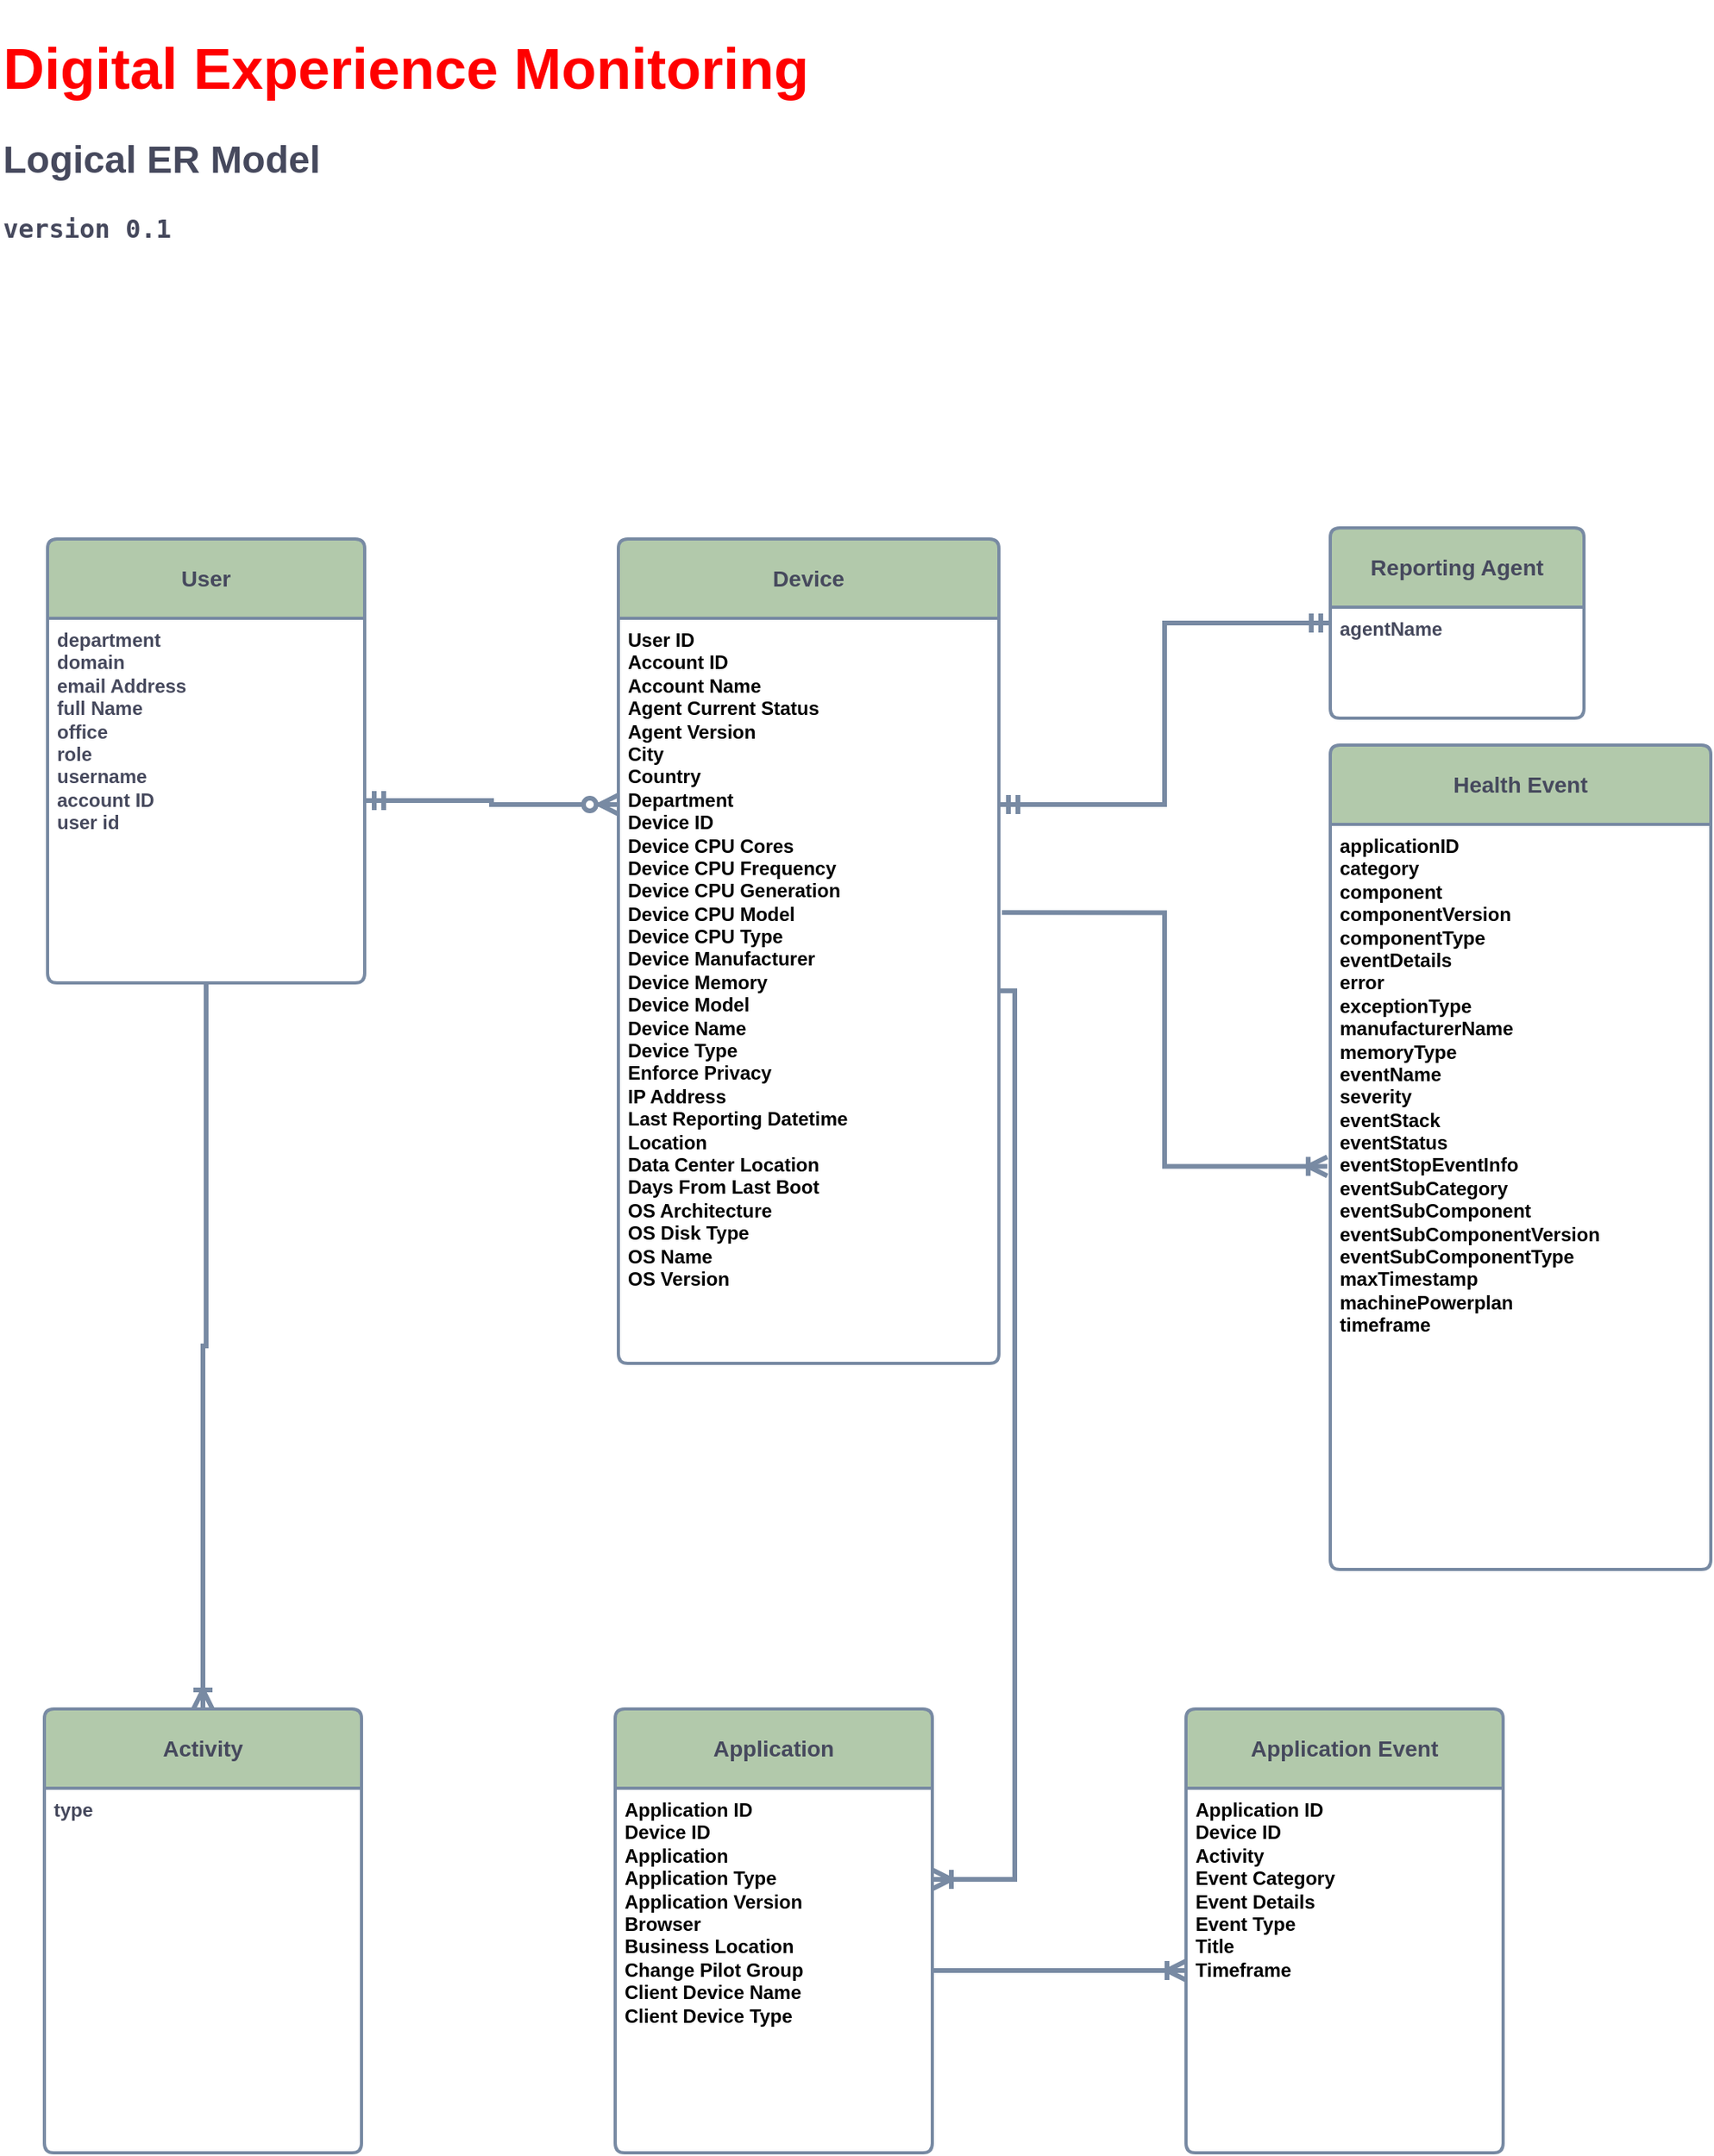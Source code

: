 <mxfile version="21.2.8" type="device">
  <diagram name="DEM" id="HsS902EKPvu6vfFKiaio">
    <mxGraphModel dx="842" dy="868" grid="0" gridSize="10" guides="1" tooltips="1" connect="1" arrows="1" fold="1" page="0" pageScale="1" pageWidth="1100" pageHeight="850" math="0" shadow="0">
      <root>
        <mxCell id="0" />
        <mxCell id="1" parent="0" />
        <mxCell id="1jrLFhtRGIM01oO45hAn-1" value="User" style="swimlane;childLayout=stackLayout;horizontal=1;startSize=50;horizontalStack=0;rounded=1;fontSize=14;fontStyle=1;strokeWidth=2;resizeParent=0;resizeLast=1;shadow=0;dashed=0;align=center;arcSize=4;whiteSpace=wrap;html=1;strokeColor=#788AA3;fontColor=#46495D;fillColor=#B2C9AB;labelBackgroundColor=none;swimlaneLine=1;" parent="1" vertex="1">
          <mxGeometry x="520" y="440" width="200" height="280" as="geometry" />
        </mxCell>
        <mxCell id="1jrLFhtRGIM01oO45hAn-2" value="department&lt;br&gt;domain&lt;br&gt;email Address&lt;br&gt;full Name&amp;nbsp;&lt;br&gt;office&lt;br&gt;role&lt;br&gt;username&lt;br&gt;account ID&lt;br&gt;user id&lt;br&gt;&lt;br&gt;" style="align=left;strokeColor=none;fillColor=none;spacingLeft=4;fontSize=12;verticalAlign=top;resizable=0;rotatable=0;part=1;html=1;fontColor=#46495D;labelBackgroundColor=none;swimlaneLine=1;rounded=1;shadow=0;fontStyle=1" parent="1jrLFhtRGIM01oO45hAn-1" vertex="1">
          <mxGeometry y="50" width="200" height="230" as="geometry" />
        </mxCell>
        <mxCell id="1jrLFhtRGIM01oO45hAn-3" value="Device" style="swimlane;childLayout=stackLayout;horizontal=1;startSize=50;horizontalStack=0;rounded=1;fontSize=14;fontStyle=1;strokeWidth=2;resizeParent=0;resizeLast=1;shadow=0;dashed=0;align=center;arcSize=4;whiteSpace=wrap;html=1;strokeColor=#788AA3;fontColor=#46495D;fillColor=#B2C9AB;labelBackgroundColor=none;swimlaneLine=1;" parent="1" vertex="1">
          <mxGeometry x="880" y="440" width="240" height="520" as="geometry" />
        </mxCell>
        <mxCell id="1jrLFhtRGIM01oO45hAn-4" value="&lt;div style=&quot;border-color: var(--border-color); color: rgb(0, 0, 0);&quot;&gt;User ID&lt;/div&gt;&lt;div style=&quot;border-color: var(--border-color); color: rgb(0, 0, 0);&quot;&gt;Account ID&lt;/div&gt;&lt;div style=&quot;border-color: var(--border-color); color: rgb(0, 0, 0);&quot;&gt;Account Name&lt;/div&gt;&lt;div style=&quot;border-color: var(--border-color); color: rgb(0, 0, 0);&quot;&gt;Agent Current Status&lt;/div&gt;&lt;div style=&quot;border-color: var(--border-color); color: rgb(0, 0, 0);&quot;&gt;Agent Version&lt;/div&gt;&lt;div style=&quot;border-color: var(--border-color); color: rgb(0, 0, 0);&quot;&gt;City&lt;/div&gt;&lt;div style=&quot;border-color: var(--border-color); color: rgb(0, 0, 0);&quot;&gt;Country&lt;/div&gt;&lt;div style=&quot;border-color: var(--border-color); color: rgb(0, 0, 0);&quot;&gt;Department&lt;/div&gt;&lt;div style=&quot;border-color: var(--border-color); color: rgb(0, 0, 0);&quot;&gt;Device ID&lt;/div&gt;&lt;div style=&quot;border-color: var(--border-color); color: rgb(0, 0, 0);&quot;&gt;Device CPU Cores&lt;/div&gt;&lt;div style=&quot;border-color: var(--border-color); color: rgb(0, 0, 0);&quot;&gt;Device CPU Frequency&lt;/div&gt;&lt;div style=&quot;border-color: var(--border-color); color: rgb(0, 0, 0);&quot;&gt;Device CPU Generation&lt;/div&gt;&lt;div style=&quot;border-color: var(--border-color); color: rgb(0, 0, 0);&quot;&gt;Device CPU Model&lt;/div&gt;&lt;div style=&quot;border-color: var(--border-color); color: rgb(0, 0, 0);&quot;&gt;Device CPU Type&lt;/div&gt;&lt;div style=&quot;border-color: var(--border-color); color: rgb(0, 0, 0);&quot;&gt;Device Manufacturer&lt;/div&gt;&lt;div style=&quot;border-color: var(--border-color); color: rgb(0, 0, 0);&quot;&gt;Device Memory&lt;/div&gt;&lt;div style=&quot;border-color: var(--border-color); color: rgb(0, 0, 0);&quot;&gt;Device Model&lt;/div&gt;&lt;div style=&quot;border-color: var(--border-color); color: rgb(0, 0, 0);&quot;&gt;Device Name&lt;/div&gt;&lt;div style=&quot;border-color: var(--border-color); color: rgb(0, 0, 0);&quot;&gt;Device Type&lt;/div&gt;&lt;div style=&quot;border-color: var(--border-color); color: rgb(0, 0, 0);&quot;&gt;Enforce Privacy&lt;/div&gt;&lt;div style=&quot;border-color: var(--border-color); color: rgb(0, 0, 0);&quot;&gt;IP Address&lt;/div&gt;&lt;div style=&quot;border-color: var(--border-color); color: rgb(0, 0, 0);&quot;&gt;Last Reporting Datetime&lt;/div&gt;&lt;div style=&quot;border-color: var(--border-color); color: rgb(0, 0, 0);&quot;&gt;Location&amp;nbsp;&lt;/div&gt;&lt;div style=&quot;border-color: var(--border-color); color: rgb(0, 0, 0);&quot;&gt;&lt;div style=&quot;border-color: var(--border-color);&quot;&gt;Data Center Location&lt;/div&gt;&lt;div style=&quot;border-color: var(--border-color);&quot;&gt;Days From Last Boot&lt;/div&gt;&lt;/div&gt;&lt;div style=&quot;border-color: var(--border-color); color: rgb(0, 0, 0);&quot;&gt;&lt;div style=&quot;border-color: var(--border-color);&quot;&gt;OS Architecture&lt;/div&gt;&lt;div style=&quot;border-color: var(--border-color);&quot;&gt;OS Disk Type&lt;/div&gt;&lt;div style=&quot;border-color: var(--border-color);&quot;&gt;OS Name&lt;/div&gt;&lt;div style=&quot;border-color: var(--border-color);&quot;&gt;OS Version&lt;/div&gt;&lt;/div&gt;" style="align=left;strokeColor=none;fillColor=none;spacingLeft=4;fontSize=12;verticalAlign=top;resizable=0;rotatable=0;part=1;html=1;fontColor=#46495D;labelBackgroundColor=none;swimlaneLine=1;rounded=1;shadow=0;fontStyle=1" parent="1jrLFhtRGIM01oO45hAn-3" vertex="1">
          <mxGeometry y="50" width="240" height="470" as="geometry" />
        </mxCell>
        <mxCell id="1jrLFhtRGIM01oO45hAn-5" value="" style="edgeStyle=orthogonalEdgeStyle;fontSize=12;html=1;endArrow=ERzeroToMany;startArrow=ERmandOne;rounded=0;strokeColor=#788AA3;fontColor=default;startSize=8;endSize=8;fillColor=#B2C9AB;entryX=0;entryY=0.25;entryDx=0;entryDy=0;exitX=1;exitY=0.5;exitDx=0;exitDy=0;labelBackgroundColor=none;strokeWidth=3;" parent="1" source="1jrLFhtRGIM01oO45hAn-2" target="1jrLFhtRGIM01oO45hAn-4" edge="1">
          <mxGeometry width="100" height="100" relative="1" as="geometry">
            <mxPoint x="730" y="785" as="sourcePoint" />
            <mxPoint x="830" y="685" as="targetPoint" />
          </mxGeometry>
        </mxCell>
        <mxCell id="1jrLFhtRGIM01oO45hAn-6" value="Application" style="swimlane;childLayout=stackLayout;horizontal=1;startSize=50;horizontalStack=0;rounded=1;fontSize=14;fontStyle=1;strokeWidth=2;resizeParent=0;resizeLast=1;shadow=0;dashed=0;align=center;arcSize=4;whiteSpace=wrap;html=1;strokeColor=#788AA3;fontColor=#46495D;fillColor=#B2C9AB;labelBackgroundColor=none;swimlaneLine=1;" parent="1" vertex="1">
          <mxGeometry x="878" y="1178" width="200" height="280" as="geometry" />
        </mxCell>
        <mxCell id="1jrLFhtRGIM01oO45hAn-7" value="&lt;div style=&quot;border-color: var(--border-color); color: rgb(0, 0, 0);&quot;&gt;Application ID&lt;/div&gt;&lt;div style=&quot;border-color: var(--border-color); color: rgb(0, 0, 0);&quot;&gt;Device ID&lt;/div&gt;&lt;div style=&quot;border-color: var(--border-color); color: rgb(0, 0, 0);&quot;&gt;Application&lt;/div&gt;&lt;div style=&quot;border-color: var(--border-color); color: rgb(0, 0, 0);&quot;&gt;Application Type&lt;/div&gt;&lt;div style=&quot;border-color: var(--border-color); color: rgb(0, 0, 0);&quot;&gt;Application Version&lt;/div&gt;&lt;div style=&quot;border-color: var(--border-color); color: rgb(0, 0, 0);&quot;&gt;Browser&lt;/div&gt;&lt;div style=&quot;border-color: var(--border-color); color: rgb(0, 0, 0);&quot;&gt;Business Location&lt;/div&gt;&lt;div style=&quot;border-color: var(--border-color); color: rgb(0, 0, 0);&quot;&gt;Change Pilot Group&lt;/div&gt;&lt;div style=&quot;border-color: var(--border-color); color: rgb(0, 0, 0);&quot;&gt;Client Device Name&lt;/div&gt;&lt;div style=&quot;border-color: var(--border-color); color: rgb(0, 0, 0);&quot;&gt;Client Device Type&lt;/div&gt;" style="align=left;strokeColor=none;fillColor=none;spacingLeft=4;fontSize=12;verticalAlign=top;resizable=0;rotatable=0;part=1;html=1;fontColor=#46495D;labelBackgroundColor=none;swimlaneLine=1;rounded=1;shadow=0;fontStyle=1" parent="1jrLFhtRGIM01oO45hAn-6" vertex="1">
          <mxGeometry y="50" width="200" height="230" as="geometry" />
        </mxCell>
        <mxCell id="1jrLFhtRGIM01oO45hAn-8" value="" style="edgeStyle=orthogonalEdgeStyle;fontSize=12;html=1;endArrow=ERoneToMany;rounded=0;strokeColor=#788AA3;fontColor=default;startSize=8;endSize=8;fillColor=#B2C9AB;entryX=1;entryY=0.25;entryDx=0;entryDy=0;exitX=1;exitY=0.5;exitDx=0;exitDy=0;labelBackgroundColor=none;strokeWidth=3;" parent="1" source="1jrLFhtRGIM01oO45hAn-4" target="1jrLFhtRGIM01oO45hAn-7" edge="1">
          <mxGeometry width="100" height="100" relative="1" as="geometry">
            <mxPoint x="1150" y="840" as="sourcePoint" />
            <mxPoint x="1230" y="600" as="targetPoint" />
          </mxGeometry>
        </mxCell>
        <mxCell id="1jrLFhtRGIM01oO45hAn-9" value="Application Event" style="swimlane;childLayout=stackLayout;horizontal=1;startSize=50;horizontalStack=0;rounded=1;fontSize=14;fontStyle=1;strokeWidth=2;resizeParent=0;resizeLast=1;shadow=0;dashed=0;align=center;arcSize=4;whiteSpace=wrap;html=1;strokeColor=#788AA3;fontColor=#46495D;fillColor=#B2C9AB;labelBackgroundColor=none;swimlaneLine=1;" parent="1" vertex="1">
          <mxGeometry x="1238" y="1178" width="200" height="280" as="geometry" />
        </mxCell>
        <mxCell id="1jrLFhtRGIM01oO45hAn-10" value="&lt;div style=&quot;border-color: var(--border-color); color: rgb(0, 0, 0);&quot;&gt;Application ID&lt;/div&gt;&lt;div style=&quot;border-color: var(--border-color); color: rgb(0, 0, 0);&quot;&gt;Device ID&lt;/div&gt;&lt;div style=&quot;border-color: var(--border-color); color: rgb(0, 0, 0);&quot;&gt;Activity&lt;/div&gt;&lt;div style=&quot;border-color: var(--border-color); color: rgb(0, 0, 0);&quot;&gt;&lt;div style=&quot;border-color: var(--border-color);&quot;&gt;Event Category&lt;/div&gt;&lt;div style=&quot;border-color: var(--border-color);&quot;&gt;Event Details&lt;/div&gt;&lt;div style=&quot;border-color: var(--border-color);&quot;&gt;Event Type&lt;/div&gt;&lt;div style=&quot;border-color: var(--border-color);&quot;&gt;Title&lt;/div&gt;&lt;/div&gt;&lt;div style=&quot;border-color: var(--border-color); color: rgb(0, 0, 0);&quot;&gt;&lt;span style=&quot;border-color: var(--border-color); background-color: initial;&quot;&gt;Timeframe&lt;/span&gt;&lt;/div&gt;" style="align=left;strokeColor=none;fillColor=none;spacingLeft=4;fontSize=12;verticalAlign=top;resizable=0;rotatable=0;part=1;html=1;fontColor=#46495D;labelBackgroundColor=none;swimlaneLine=1;rounded=1;shadow=0;fontStyle=1" parent="1jrLFhtRGIM01oO45hAn-9" vertex="1">
          <mxGeometry y="50" width="200" height="230" as="geometry" />
        </mxCell>
        <mxCell id="1jrLFhtRGIM01oO45hAn-11" value="" style="edgeStyle=orthogonalEdgeStyle;fontSize=12;html=1;endArrow=ERoneToMany;rounded=0;strokeColor=#788AA3;fontColor=default;startSize=8;endSize=8;fillColor=#B2C9AB;labelBackgroundColor=none;strokeWidth=3;" parent="1" source="1jrLFhtRGIM01oO45hAn-7" target="1jrLFhtRGIM01oO45hAn-10" edge="1">
          <mxGeometry width="100" height="100" relative="1" as="geometry">
            <mxPoint x="1188" y="1038" as="sourcePoint" />
            <mxPoint x="1288" y="938" as="targetPoint" />
          </mxGeometry>
        </mxCell>
        <mxCell id="1jrLFhtRGIM01oO45hAn-12" value="Reporting Agent" style="swimlane;childLayout=stackLayout;horizontal=1;startSize=50;horizontalStack=0;rounded=1;fontSize=14;fontStyle=1;strokeWidth=2;resizeParent=0;resizeLast=1;shadow=0;dashed=0;align=center;arcSize=4;whiteSpace=wrap;html=1;strokeColor=#788AA3;fontColor=#46495D;fillColor=#B2C9AB;labelBackgroundColor=none;swimlaneLine=1;" parent="1" vertex="1">
          <mxGeometry x="1329" y="433" width="160" height="120" as="geometry" />
        </mxCell>
        <mxCell id="1jrLFhtRGIM01oO45hAn-13" value="agentName" style="align=left;strokeColor=none;fillColor=none;spacingLeft=4;fontSize=12;verticalAlign=top;resizable=0;rotatable=0;part=1;html=1;fontColor=#46495D;labelBackgroundColor=none;swimlaneLine=1;rounded=1;shadow=0;fontStyle=1" parent="1jrLFhtRGIM01oO45hAn-12" vertex="1">
          <mxGeometry y="50" width="160" height="70" as="geometry" />
        </mxCell>
        <mxCell id="1jrLFhtRGIM01oO45hAn-14" value="Activity" style="swimlane;childLayout=stackLayout;horizontal=1;startSize=50;horizontalStack=0;rounded=1;fontSize=14;fontStyle=1;strokeWidth=2;resizeParent=0;resizeLast=1;shadow=0;dashed=0;align=center;arcSize=4;whiteSpace=wrap;html=1;strokeColor=#788AA3;fontColor=#46495D;fillColor=#B2C9AB;labelBackgroundColor=none;swimlaneLine=1;" parent="1" vertex="1">
          <mxGeometry x="518" y="1178" width="200" height="280" as="geometry" />
        </mxCell>
        <mxCell id="1jrLFhtRGIM01oO45hAn-15" value="type" style="align=left;strokeColor=none;fillColor=none;spacingLeft=4;fontSize=12;verticalAlign=top;resizable=0;rotatable=0;part=1;html=1;fontColor=#46495D;labelBackgroundColor=none;swimlaneLine=1;rounded=1;shadow=0;fontStyle=1" parent="1jrLFhtRGIM01oO45hAn-14" vertex="1">
          <mxGeometry y="50" width="200" height="230" as="geometry" />
        </mxCell>
        <mxCell id="1jrLFhtRGIM01oO45hAn-16" value="" style="edgeStyle=orthogonalEdgeStyle;fontSize=12;html=1;endArrow=ERoneToMany;rounded=0;strokeColor=#788AA3;fontColor=default;startSize=8;endSize=8;fillColor=#B2C9AB;entryX=0.5;entryY=0;entryDx=0;entryDy=0;exitX=0.5;exitY=1;exitDx=0;exitDy=0;labelBackgroundColor=none;strokeWidth=3;" parent="1" source="1jrLFhtRGIM01oO45hAn-2" target="1jrLFhtRGIM01oO45hAn-14" edge="1">
          <mxGeometry width="100" height="100" relative="1" as="geometry">
            <mxPoint x="610" y="740" as="sourcePoint" />
            <mxPoint x="620" y="900" as="targetPoint" />
          </mxGeometry>
        </mxCell>
        <mxCell id="1jrLFhtRGIM01oO45hAn-17" value="" style="edgeStyle=orthogonalEdgeStyle;fontSize=12;html=1;endArrow=ERmandOne;startArrow=ERmandOne;rounded=0;strokeColor=#788AA3;fontColor=default;startSize=8;endSize=8;fillColor=#B2C9AB;exitX=1;exitY=0.25;exitDx=0;exitDy=0;entryX=0;entryY=0.5;entryDx=0;entryDy=0;labelBackgroundColor=none;strokeWidth=3;" parent="1" source="1jrLFhtRGIM01oO45hAn-4" target="1jrLFhtRGIM01oO45hAn-12" edge="1">
          <mxGeometry width="100" height="100" relative="1" as="geometry">
            <mxPoint x="1210" y="690" as="sourcePoint" />
            <mxPoint x="1310" y="590" as="targetPoint" />
          </mxGeometry>
        </mxCell>
        <mxCell id="1jrLFhtRGIM01oO45hAn-18" value="&lt;h1&gt;&lt;span style=&quot;font-size: 36px; color: rgb(255, 0, 0); background-color: initial;&quot;&gt;Digital Experience Monitoring&lt;/span&gt;&lt;br&gt;&lt;/h1&gt;&lt;div&gt;&lt;h2 style=&quot;border-color: var(--border-color);&quot;&gt;Logical ER Model&lt;/h2&gt;&lt;/div&gt;&lt;pre&gt;version 0.1&lt;/pre&gt;" style="text;strokeColor=none;fillColor=none;html=1;align=left;verticalAlign=middle;whiteSpace=wrap;rounded=1;fontSize=16;fontColor=#46495D;labelBackgroundColor=none;swimlaneLine=1;shadow=0;fontStyle=1" parent="1" vertex="1">
          <mxGeometry x="490" y="140" width="750" height="90" as="geometry" />
        </mxCell>
        <mxCell id="foFtYzeTTRQRAXPd2rSK-1" value="Health Event" style="swimlane;childLayout=stackLayout;horizontal=1;startSize=50;horizontalStack=0;rounded=1;fontSize=14;fontStyle=1;strokeWidth=2;resizeParent=0;resizeLast=1;shadow=0;dashed=0;align=center;arcSize=4;whiteSpace=wrap;html=1;strokeColor=#788AA3;fontColor=#46495D;fillColor=#B2C9AB;labelBackgroundColor=none;swimlaneLine=1;" vertex="1" parent="1">
          <mxGeometry x="1329" y="570" width="240" height="520" as="geometry" />
        </mxCell>
        <mxCell id="foFtYzeTTRQRAXPd2rSK-2" value="&lt;div style=&quot;border-color: var(--border-color); color: rgb(0, 0, 0);&quot;&gt;applicationID&lt;/div&gt;&lt;div style=&quot;border-color: var(--border-color); color: rgb(0, 0, 0);&quot;&gt;category&lt;/div&gt;&lt;div style=&quot;border-color: var(--border-color); color: rgb(0, 0, 0);&quot;&gt;component&lt;/div&gt;&lt;div style=&quot;border-color: var(--border-color); color: rgb(0, 0, 0);&quot;&gt;componentVersion&lt;/div&gt;&lt;div style=&quot;border-color: var(--border-color); color: rgb(0, 0, 0);&quot;&gt;componentType&lt;/div&gt;&lt;div style=&quot;border-color: var(--border-color); color: rgb(0, 0, 0);&quot;&gt;eventDetails&lt;/div&gt;&lt;div style=&quot;border-color: var(--border-color); color: rgb(0, 0, 0);&quot;&gt;error&lt;/div&gt;&lt;div style=&quot;border-color: var(--border-color); color: rgb(0, 0, 0);&quot;&gt;exceptionType&lt;/div&gt;&lt;div style=&quot;border-color: var(--border-color); color: rgb(0, 0, 0);&quot;&gt;manufacturerName&lt;/div&gt;&lt;div style=&quot;border-color: var(--border-color); color: rgb(0, 0, 0);&quot;&gt;memoryType&lt;/div&gt;&lt;div style=&quot;border-color: var(--border-color); color: rgb(0, 0, 0);&quot;&gt;eventName&lt;/div&gt;&lt;div style=&quot;border-color: var(--border-color); color: rgb(0, 0, 0);&quot;&gt;severity&lt;/div&gt;&lt;div style=&quot;border-color: var(--border-color); color: rgb(0, 0, 0);&quot;&gt;eventStack&lt;/div&gt;&lt;div style=&quot;border-color: var(--border-color); color: rgb(0, 0, 0);&quot;&gt;eventStatus&lt;/div&gt;&lt;div style=&quot;border-color: var(--border-color); color: rgb(0, 0, 0);&quot;&gt;eventStopEventInfo&lt;/div&gt;&lt;div style=&quot;border-color: var(--border-color); color: rgb(0, 0, 0);&quot;&gt;eventSubCategory&lt;/div&gt;&lt;div style=&quot;border-color: var(--border-color); color: rgb(0, 0, 0);&quot;&gt;eventSubComponent&lt;/div&gt;&lt;div style=&quot;border-color: var(--border-color); color: rgb(0, 0, 0);&quot;&gt;eventSubComponentVersion&lt;/div&gt;&lt;div style=&quot;border-color: var(--border-color); color: rgb(0, 0, 0);&quot;&gt;eventSubComponentType&lt;/div&gt;&lt;div style=&quot;border-color: var(--border-color); color: rgb(0, 0, 0);&quot;&gt;maxTimestamp&lt;/div&gt;&lt;div style=&quot;border-color: var(--border-color); color: rgb(0, 0, 0);&quot;&gt;machinePowerplan&lt;/div&gt;&lt;div style=&quot;border-color: var(--border-color); color: rgb(0, 0, 0);&quot;&gt;timeframe&lt;/div&gt;&lt;div style=&quot;border-color: var(--border-color); color: rgb(0, 0, 0);&quot;&gt;&lt;br&gt;&lt;/div&gt;&lt;div style=&quot;border-color: var(--border-color); color: rgb(0, 0, 0);&quot;&gt;&lt;br&gt;&lt;/div&gt;" style="align=left;strokeColor=none;fillColor=none;spacingLeft=4;fontSize=12;verticalAlign=top;resizable=0;rotatable=0;part=1;html=1;fontColor=#46495D;labelBackgroundColor=none;swimlaneLine=1;rounded=1;shadow=0;fontStyle=1" vertex="1" parent="foFtYzeTTRQRAXPd2rSK-1">
          <mxGeometry y="50" width="240" height="470" as="geometry" />
        </mxCell>
        <mxCell id="foFtYzeTTRQRAXPd2rSK-3" value="" style="edgeStyle=orthogonalEdgeStyle;fontSize=12;html=1;endArrow=ERoneToMany;rounded=0;strokeColor=#788AA3;fontColor=default;startSize=8;endSize=8;fillColor=#B2C9AB;entryX=-0.008;entryY=0.459;entryDx=0;entryDy=0;exitX=1.008;exitY=0.395;exitDx=0;exitDy=0;labelBackgroundColor=none;strokeWidth=3;exitPerimeter=0;entryPerimeter=0;" edge="1" parent="1" source="1jrLFhtRGIM01oO45hAn-4" target="foFtYzeTTRQRAXPd2rSK-2">
          <mxGeometry width="100" height="100" relative="1" as="geometry">
            <mxPoint x="1235" y="685" as="sourcePoint" />
            <mxPoint x="1193" y="1246" as="targetPoint" />
          </mxGeometry>
        </mxCell>
      </root>
    </mxGraphModel>
  </diagram>
</mxfile>
